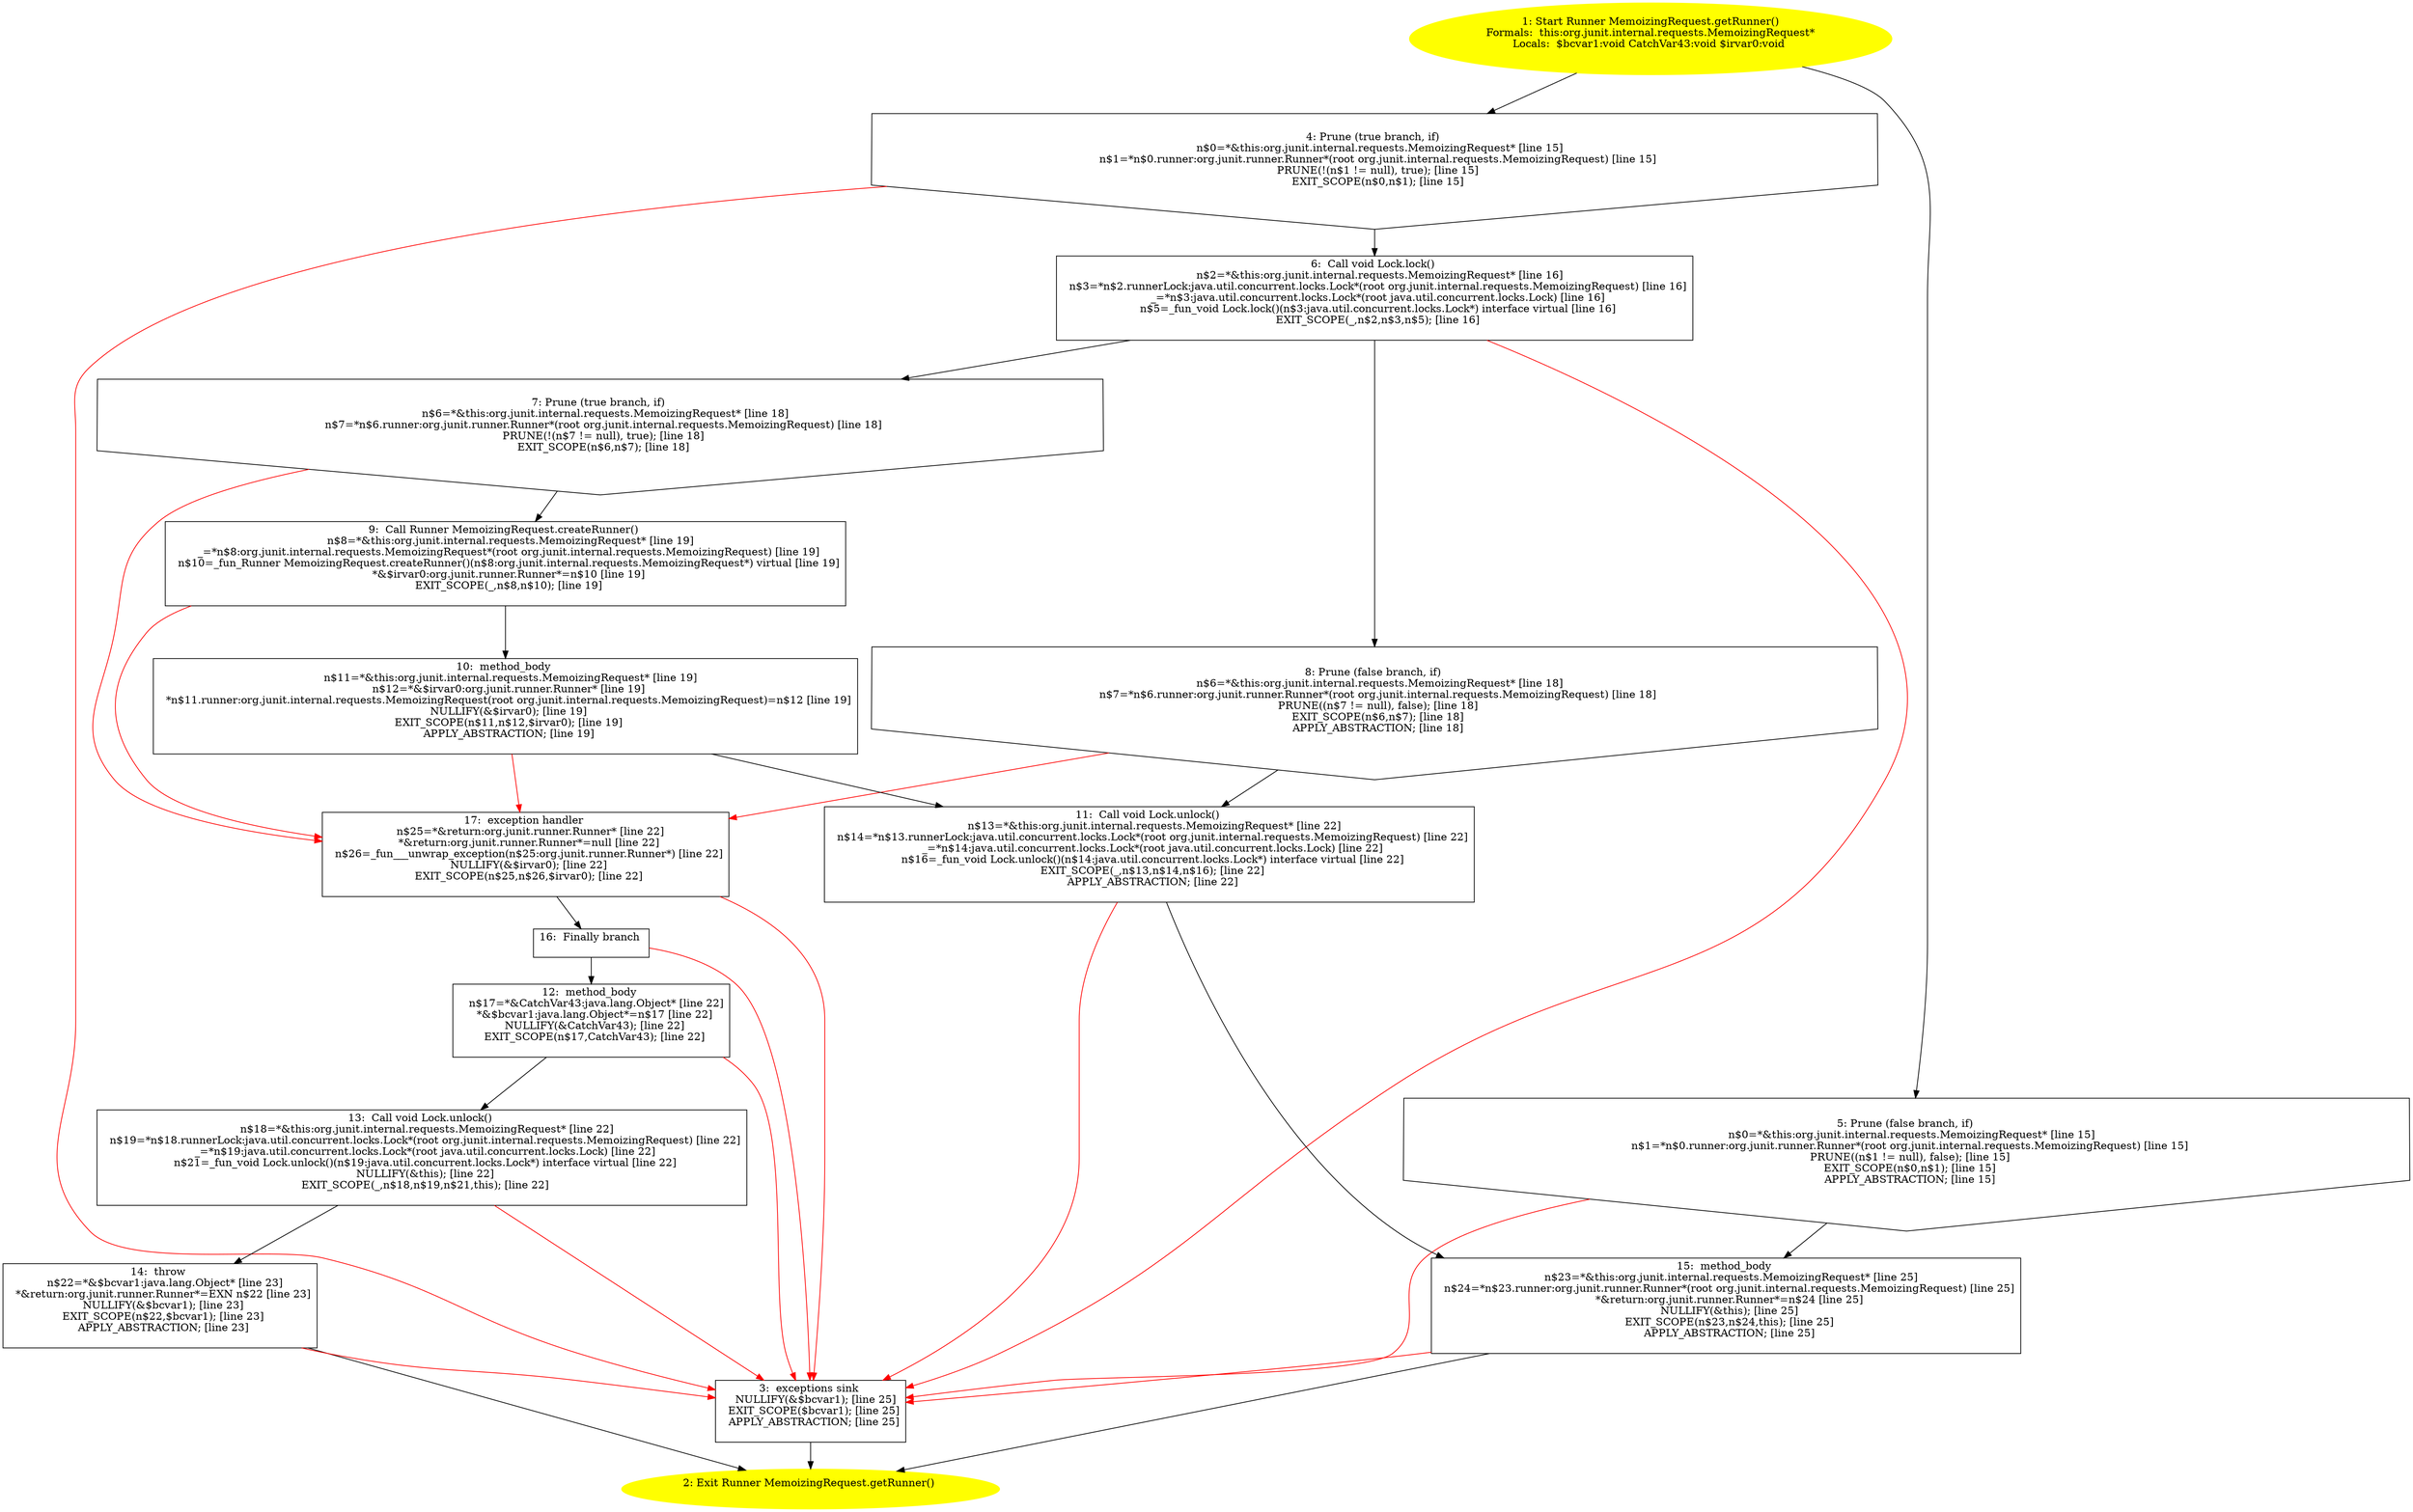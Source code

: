 /* @generated */
digraph cfg {
"org.junit.internal.requests.MemoizingRequest.getRunner():org.junit.runner.Runner.49d4e7e19069aeaaa6a83452c893d462_1" [label="1: Start Runner MemoizingRequest.getRunner()\nFormals:  this:org.junit.internal.requests.MemoizingRequest*\nLocals:  $bcvar1:void CatchVar43:void $irvar0:void \n  " color=yellow style=filled]
	

	 "org.junit.internal.requests.MemoizingRequest.getRunner():org.junit.runner.Runner.49d4e7e19069aeaaa6a83452c893d462_1" -> "org.junit.internal.requests.MemoizingRequest.getRunner():org.junit.runner.Runner.49d4e7e19069aeaaa6a83452c893d462_4" ;
	 "org.junit.internal.requests.MemoizingRequest.getRunner():org.junit.runner.Runner.49d4e7e19069aeaaa6a83452c893d462_1" -> "org.junit.internal.requests.MemoizingRequest.getRunner():org.junit.runner.Runner.49d4e7e19069aeaaa6a83452c893d462_5" ;
"org.junit.internal.requests.MemoizingRequest.getRunner():org.junit.runner.Runner.49d4e7e19069aeaaa6a83452c893d462_2" [label="2: Exit Runner MemoizingRequest.getRunner() \n  " color=yellow style=filled]
	

"org.junit.internal.requests.MemoizingRequest.getRunner():org.junit.runner.Runner.49d4e7e19069aeaaa6a83452c893d462_3" [label="3:  exceptions sink \n   NULLIFY(&$bcvar1); [line 25]\n  EXIT_SCOPE($bcvar1); [line 25]\n  APPLY_ABSTRACTION; [line 25]\n " shape="box"]
	

	 "org.junit.internal.requests.MemoizingRequest.getRunner():org.junit.runner.Runner.49d4e7e19069aeaaa6a83452c893d462_3" -> "org.junit.internal.requests.MemoizingRequest.getRunner():org.junit.runner.Runner.49d4e7e19069aeaaa6a83452c893d462_2" ;
"org.junit.internal.requests.MemoizingRequest.getRunner():org.junit.runner.Runner.49d4e7e19069aeaaa6a83452c893d462_4" [label="4: Prune (true branch, if) \n   n$0=*&this:org.junit.internal.requests.MemoizingRequest* [line 15]\n  n$1=*n$0.runner:org.junit.runner.Runner*(root org.junit.internal.requests.MemoizingRequest) [line 15]\n  PRUNE(!(n$1 != null), true); [line 15]\n  EXIT_SCOPE(n$0,n$1); [line 15]\n " shape="invhouse"]
	

	 "org.junit.internal.requests.MemoizingRequest.getRunner():org.junit.runner.Runner.49d4e7e19069aeaaa6a83452c893d462_4" -> "org.junit.internal.requests.MemoizingRequest.getRunner():org.junit.runner.Runner.49d4e7e19069aeaaa6a83452c893d462_6" ;
	 "org.junit.internal.requests.MemoizingRequest.getRunner():org.junit.runner.Runner.49d4e7e19069aeaaa6a83452c893d462_4" -> "org.junit.internal.requests.MemoizingRequest.getRunner():org.junit.runner.Runner.49d4e7e19069aeaaa6a83452c893d462_3" [color="red" ];
"org.junit.internal.requests.MemoizingRequest.getRunner():org.junit.runner.Runner.49d4e7e19069aeaaa6a83452c893d462_5" [label="5: Prune (false branch, if) \n   n$0=*&this:org.junit.internal.requests.MemoizingRequest* [line 15]\n  n$1=*n$0.runner:org.junit.runner.Runner*(root org.junit.internal.requests.MemoizingRequest) [line 15]\n  PRUNE((n$1 != null), false); [line 15]\n  EXIT_SCOPE(n$0,n$1); [line 15]\n  APPLY_ABSTRACTION; [line 15]\n " shape="invhouse"]
	

	 "org.junit.internal.requests.MemoizingRequest.getRunner():org.junit.runner.Runner.49d4e7e19069aeaaa6a83452c893d462_5" -> "org.junit.internal.requests.MemoizingRequest.getRunner():org.junit.runner.Runner.49d4e7e19069aeaaa6a83452c893d462_15" ;
	 "org.junit.internal.requests.MemoizingRequest.getRunner():org.junit.runner.Runner.49d4e7e19069aeaaa6a83452c893d462_5" -> "org.junit.internal.requests.MemoizingRequest.getRunner():org.junit.runner.Runner.49d4e7e19069aeaaa6a83452c893d462_3" [color="red" ];
"org.junit.internal.requests.MemoizingRequest.getRunner():org.junit.runner.Runner.49d4e7e19069aeaaa6a83452c893d462_6" [label="6:  Call void Lock.lock() \n   n$2=*&this:org.junit.internal.requests.MemoizingRequest* [line 16]\n  n$3=*n$2.runnerLock:java.util.concurrent.locks.Lock*(root org.junit.internal.requests.MemoizingRequest) [line 16]\n  _=*n$3:java.util.concurrent.locks.Lock*(root java.util.concurrent.locks.Lock) [line 16]\n  n$5=_fun_void Lock.lock()(n$3:java.util.concurrent.locks.Lock*) interface virtual [line 16]\n  EXIT_SCOPE(_,n$2,n$3,n$5); [line 16]\n " shape="box"]
	

	 "org.junit.internal.requests.MemoizingRequest.getRunner():org.junit.runner.Runner.49d4e7e19069aeaaa6a83452c893d462_6" -> "org.junit.internal.requests.MemoizingRequest.getRunner():org.junit.runner.Runner.49d4e7e19069aeaaa6a83452c893d462_7" ;
	 "org.junit.internal.requests.MemoizingRequest.getRunner():org.junit.runner.Runner.49d4e7e19069aeaaa6a83452c893d462_6" -> "org.junit.internal.requests.MemoizingRequest.getRunner():org.junit.runner.Runner.49d4e7e19069aeaaa6a83452c893d462_8" ;
	 "org.junit.internal.requests.MemoizingRequest.getRunner():org.junit.runner.Runner.49d4e7e19069aeaaa6a83452c893d462_6" -> "org.junit.internal.requests.MemoizingRequest.getRunner():org.junit.runner.Runner.49d4e7e19069aeaaa6a83452c893d462_3" [color="red" ];
"org.junit.internal.requests.MemoizingRequest.getRunner():org.junit.runner.Runner.49d4e7e19069aeaaa6a83452c893d462_7" [label="7: Prune (true branch, if) \n   n$6=*&this:org.junit.internal.requests.MemoizingRequest* [line 18]\n  n$7=*n$6.runner:org.junit.runner.Runner*(root org.junit.internal.requests.MemoizingRequest) [line 18]\n  PRUNE(!(n$7 != null), true); [line 18]\n  EXIT_SCOPE(n$6,n$7); [line 18]\n " shape="invhouse"]
	

	 "org.junit.internal.requests.MemoizingRequest.getRunner():org.junit.runner.Runner.49d4e7e19069aeaaa6a83452c893d462_7" -> "org.junit.internal.requests.MemoizingRequest.getRunner():org.junit.runner.Runner.49d4e7e19069aeaaa6a83452c893d462_9" ;
	 "org.junit.internal.requests.MemoizingRequest.getRunner():org.junit.runner.Runner.49d4e7e19069aeaaa6a83452c893d462_7" -> "org.junit.internal.requests.MemoizingRequest.getRunner():org.junit.runner.Runner.49d4e7e19069aeaaa6a83452c893d462_17" [color="red" ];
"org.junit.internal.requests.MemoizingRequest.getRunner():org.junit.runner.Runner.49d4e7e19069aeaaa6a83452c893d462_8" [label="8: Prune (false branch, if) \n   n$6=*&this:org.junit.internal.requests.MemoizingRequest* [line 18]\n  n$7=*n$6.runner:org.junit.runner.Runner*(root org.junit.internal.requests.MemoizingRequest) [line 18]\n  PRUNE((n$7 != null), false); [line 18]\n  EXIT_SCOPE(n$6,n$7); [line 18]\n  APPLY_ABSTRACTION; [line 18]\n " shape="invhouse"]
	

	 "org.junit.internal.requests.MemoizingRequest.getRunner():org.junit.runner.Runner.49d4e7e19069aeaaa6a83452c893d462_8" -> "org.junit.internal.requests.MemoizingRequest.getRunner():org.junit.runner.Runner.49d4e7e19069aeaaa6a83452c893d462_11" ;
	 "org.junit.internal.requests.MemoizingRequest.getRunner():org.junit.runner.Runner.49d4e7e19069aeaaa6a83452c893d462_8" -> "org.junit.internal.requests.MemoizingRequest.getRunner():org.junit.runner.Runner.49d4e7e19069aeaaa6a83452c893d462_17" [color="red" ];
"org.junit.internal.requests.MemoizingRequest.getRunner():org.junit.runner.Runner.49d4e7e19069aeaaa6a83452c893d462_9" [label="9:  Call Runner MemoizingRequest.createRunner() \n   n$8=*&this:org.junit.internal.requests.MemoizingRequest* [line 19]\n  _=*n$8:org.junit.internal.requests.MemoizingRequest*(root org.junit.internal.requests.MemoizingRequest) [line 19]\n  n$10=_fun_Runner MemoizingRequest.createRunner()(n$8:org.junit.internal.requests.MemoizingRequest*) virtual [line 19]\n  *&$irvar0:org.junit.runner.Runner*=n$10 [line 19]\n  EXIT_SCOPE(_,n$8,n$10); [line 19]\n " shape="box"]
	

	 "org.junit.internal.requests.MemoizingRequest.getRunner():org.junit.runner.Runner.49d4e7e19069aeaaa6a83452c893d462_9" -> "org.junit.internal.requests.MemoizingRequest.getRunner():org.junit.runner.Runner.49d4e7e19069aeaaa6a83452c893d462_10" ;
	 "org.junit.internal.requests.MemoizingRequest.getRunner():org.junit.runner.Runner.49d4e7e19069aeaaa6a83452c893d462_9" -> "org.junit.internal.requests.MemoizingRequest.getRunner():org.junit.runner.Runner.49d4e7e19069aeaaa6a83452c893d462_17" [color="red" ];
"org.junit.internal.requests.MemoizingRequest.getRunner():org.junit.runner.Runner.49d4e7e19069aeaaa6a83452c893d462_10" [label="10:  method_body \n   n$11=*&this:org.junit.internal.requests.MemoizingRequest* [line 19]\n  n$12=*&$irvar0:org.junit.runner.Runner* [line 19]\n  *n$11.runner:org.junit.internal.requests.MemoizingRequest(root org.junit.internal.requests.MemoizingRequest)=n$12 [line 19]\n  NULLIFY(&$irvar0); [line 19]\n  EXIT_SCOPE(n$11,n$12,$irvar0); [line 19]\n  APPLY_ABSTRACTION; [line 19]\n " shape="box"]
	

	 "org.junit.internal.requests.MemoizingRequest.getRunner():org.junit.runner.Runner.49d4e7e19069aeaaa6a83452c893d462_10" -> "org.junit.internal.requests.MemoizingRequest.getRunner():org.junit.runner.Runner.49d4e7e19069aeaaa6a83452c893d462_11" ;
	 "org.junit.internal.requests.MemoizingRequest.getRunner():org.junit.runner.Runner.49d4e7e19069aeaaa6a83452c893d462_10" -> "org.junit.internal.requests.MemoizingRequest.getRunner():org.junit.runner.Runner.49d4e7e19069aeaaa6a83452c893d462_17" [color="red" ];
"org.junit.internal.requests.MemoizingRequest.getRunner():org.junit.runner.Runner.49d4e7e19069aeaaa6a83452c893d462_11" [label="11:  Call void Lock.unlock() \n   n$13=*&this:org.junit.internal.requests.MemoizingRequest* [line 22]\n  n$14=*n$13.runnerLock:java.util.concurrent.locks.Lock*(root org.junit.internal.requests.MemoizingRequest) [line 22]\n  _=*n$14:java.util.concurrent.locks.Lock*(root java.util.concurrent.locks.Lock) [line 22]\n  n$16=_fun_void Lock.unlock()(n$14:java.util.concurrent.locks.Lock*) interface virtual [line 22]\n  EXIT_SCOPE(_,n$13,n$14,n$16); [line 22]\n  APPLY_ABSTRACTION; [line 22]\n " shape="box"]
	

	 "org.junit.internal.requests.MemoizingRequest.getRunner():org.junit.runner.Runner.49d4e7e19069aeaaa6a83452c893d462_11" -> "org.junit.internal.requests.MemoizingRequest.getRunner():org.junit.runner.Runner.49d4e7e19069aeaaa6a83452c893d462_15" ;
	 "org.junit.internal.requests.MemoizingRequest.getRunner():org.junit.runner.Runner.49d4e7e19069aeaaa6a83452c893d462_11" -> "org.junit.internal.requests.MemoizingRequest.getRunner():org.junit.runner.Runner.49d4e7e19069aeaaa6a83452c893d462_3" [color="red" ];
"org.junit.internal.requests.MemoizingRequest.getRunner():org.junit.runner.Runner.49d4e7e19069aeaaa6a83452c893d462_12" [label="12:  method_body \n   n$17=*&CatchVar43:java.lang.Object* [line 22]\n  *&$bcvar1:java.lang.Object*=n$17 [line 22]\n  NULLIFY(&CatchVar43); [line 22]\n  EXIT_SCOPE(n$17,CatchVar43); [line 22]\n " shape="box"]
	

	 "org.junit.internal.requests.MemoizingRequest.getRunner():org.junit.runner.Runner.49d4e7e19069aeaaa6a83452c893d462_12" -> "org.junit.internal.requests.MemoizingRequest.getRunner():org.junit.runner.Runner.49d4e7e19069aeaaa6a83452c893d462_13" ;
	 "org.junit.internal.requests.MemoizingRequest.getRunner():org.junit.runner.Runner.49d4e7e19069aeaaa6a83452c893d462_12" -> "org.junit.internal.requests.MemoizingRequest.getRunner():org.junit.runner.Runner.49d4e7e19069aeaaa6a83452c893d462_3" [color="red" ];
"org.junit.internal.requests.MemoizingRequest.getRunner():org.junit.runner.Runner.49d4e7e19069aeaaa6a83452c893d462_13" [label="13:  Call void Lock.unlock() \n   n$18=*&this:org.junit.internal.requests.MemoizingRequest* [line 22]\n  n$19=*n$18.runnerLock:java.util.concurrent.locks.Lock*(root org.junit.internal.requests.MemoizingRequest) [line 22]\n  _=*n$19:java.util.concurrent.locks.Lock*(root java.util.concurrent.locks.Lock) [line 22]\n  n$21=_fun_void Lock.unlock()(n$19:java.util.concurrent.locks.Lock*) interface virtual [line 22]\n  NULLIFY(&this); [line 22]\n  EXIT_SCOPE(_,n$18,n$19,n$21,this); [line 22]\n " shape="box"]
	

	 "org.junit.internal.requests.MemoizingRequest.getRunner():org.junit.runner.Runner.49d4e7e19069aeaaa6a83452c893d462_13" -> "org.junit.internal.requests.MemoizingRequest.getRunner():org.junit.runner.Runner.49d4e7e19069aeaaa6a83452c893d462_14" ;
	 "org.junit.internal.requests.MemoizingRequest.getRunner():org.junit.runner.Runner.49d4e7e19069aeaaa6a83452c893d462_13" -> "org.junit.internal.requests.MemoizingRequest.getRunner():org.junit.runner.Runner.49d4e7e19069aeaaa6a83452c893d462_3" [color="red" ];
"org.junit.internal.requests.MemoizingRequest.getRunner():org.junit.runner.Runner.49d4e7e19069aeaaa6a83452c893d462_14" [label="14:  throw \n   n$22=*&$bcvar1:java.lang.Object* [line 23]\n  *&return:org.junit.runner.Runner*=EXN n$22 [line 23]\n  NULLIFY(&$bcvar1); [line 23]\n  EXIT_SCOPE(n$22,$bcvar1); [line 23]\n  APPLY_ABSTRACTION; [line 23]\n " shape="box"]
	

	 "org.junit.internal.requests.MemoizingRequest.getRunner():org.junit.runner.Runner.49d4e7e19069aeaaa6a83452c893d462_14" -> "org.junit.internal.requests.MemoizingRequest.getRunner():org.junit.runner.Runner.49d4e7e19069aeaaa6a83452c893d462_2" ;
	 "org.junit.internal.requests.MemoizingRequest.getRunner():org.junit.runner.Runner.49d4e7e19069aeaaa6a83452c893d462_14" -> "org.junit.internal.requests.MemoizingRequest.getRunner():org.junit.runner.Runner.49d4e7e19069aeaaa6a83452c893d462_3" [color="red" ];
"org.junit.internal.requests.MemoizingRequest.getRunner():org.junit.runner.Runner.49d4e7e19069aeaaa6a83452c893d462_15" [label="15:  method_body \n   n$23=*&this:org.junit.internal.requests.MemoizingRequest* [line 25]\n  n$24=*n$23.runner:org.junit.runner.Runner*(root org.junit.internal.requests.MemoizingRequest) [line 25]\n  *&return:org.junit.runner.Runner*=n$24 [line 25]\n  NULLIFY(&this); [line 25]\n  EXIT_SCOPE(n$23,n$24,this); [line 25]\n  APPLY_ABSTRACTION; [line 25]\n " shape="box"]
	

	 "org.junit.internal.requests.MemoizingRequest.getRunner():org.junit.runner.Runner.49d4e7e19069aeaaa6a83452c893d462_15" -> "org.junit.internal.requests.MemoizingRequest.getRunner():org.junit.runner.Runner.49d4e7e19069aeaaa6a83452c893d462_2" ;
	 "org.junit.internal.requests.MemoizingRequest.getRunner():org.junit.runner.Runner.49d4e7e19069aeaaa6a83452c893d462_15" -> "org.junit.internal.requests.MemoizingRequest.getRunner():org.junit.runner.Runner.49d4e7e19069aeaaa6a83452c893d462_3" [color="red" ];
"org.junit.internal.requests.MemoizingRequest.getRunner():org.junit.runner.Runner.49d4e7e19069aeaaa6a83452c893d462_16" [label="16:  Finally branch \n  " shape="box"]
	

	 "org.junit.internal.requests.MemoizingRequest.getRunner():org.junit.runner.Runner.49d4e7e19069aeaaa6a83452c893d462_16" -> "org.junit.internal.requests.MemoizingRequest.getRunner():org.junit.runner.Runner.49d4e7e19069aeaaa6a83452c893d462_12" ;
	 "org.junit.internal.requests.MemoizingRequest.getRunner():org.junit.runner.Runner.49d4e7e19069aeaaa6a83452c893d462_16" -> "org.junit.internal.requests.MemoizingRequest.getRunner():org.junit.runner.Runner.49d4e7e19069aeaaa6a83452c893d462_3" [color="red" ];
"org.junit.internal.requests.MemoizingRequest.getRunner():org.junit.runner.Runner.49d4e7e19069aeaaa6a83452c893d462_17" [label="17:  exception handler \n   n$25=*&return:org.junit.runner.Runner* [line 22]\n  *&return:org.junit.runner.Runner*=null [line 22]\n  n$26=_fun___unwrap_exception(n$25:org.junit.runner.Runner*) [line 22]\n  NULLIFY(&$irvar0); [line 22]\n  EXIT_SCOPE(n$25,n$26,$irvar0); [line 22]\n " shape="box"]
	

	 "org.junit.internal.requests.MemoizingRequest.getRunner():org.junit.runner.Runner.49d4e7e19069aeaaa6a83452c893d462_17" -> "org.junit.internal.requests.MemoizingRequest.getRunner():org.junit.runner.Runner.49d4e7e19069aeaaa6a83452c893d462_16" ;
	 "org.junit.internal.requests.MemoizingRequest.getRunner():org.junit.runner.Runner.49d4e7e19069aeaaa6a83452c893d462_17" -> "org.junit.internal.requests.MemoizingRequest.getRunner():org.junit.runner.Runner.49d4e7e19069aeaaa6a83452c893d462_3" [color="red" ];
}

